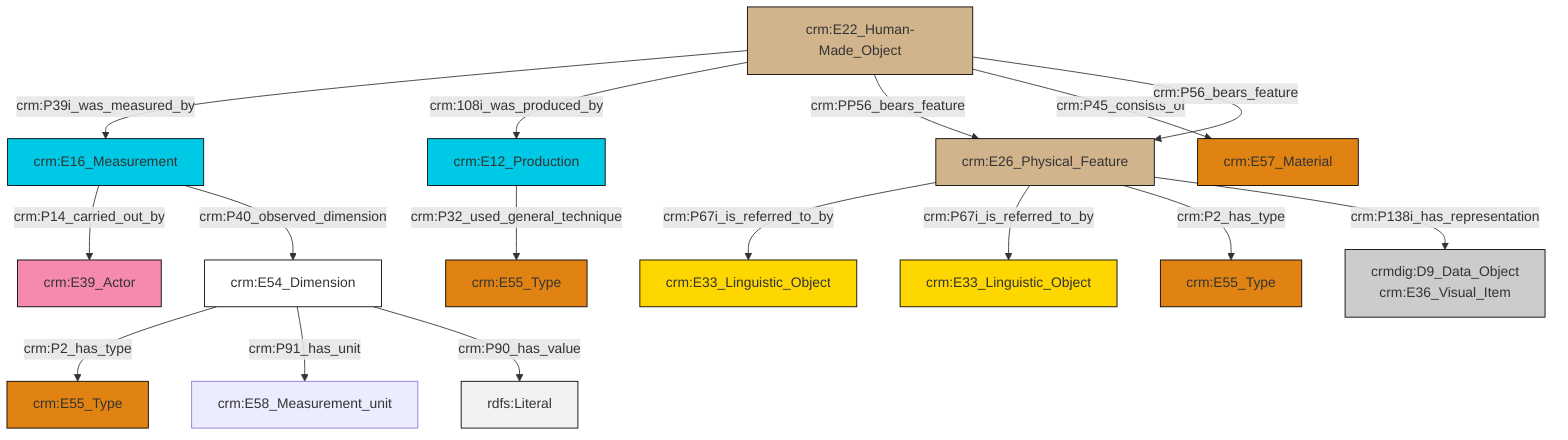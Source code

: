 graph TD
classDef Literal fill:#f2f2f2,stroke:#000000;
classDef CRM_Entity fill:#FFFFFF,stroke:#000000;
classDef Temporal_Entity fill:#00C9E6, stroke:#000000;
classDef Type fill:#E18312, stroke:#000000;
classDef Time-Span fill:#2C9C91, stroke:#000000;
classDef Appellation fill:#FFEB7F, stroke:#000000;
classDef Place fill:#008836, stroke:#000000;
classDef Persistent_Item fill:#B266B2, stroke:#000000;
classDef Conceptual_Object fill:#FFD700, stroke:#000000;
classDef Physical_Thing fill:#D2B48C, stroke:#000000;
classDef Actor fill:#f58aad, stroke:#000000;
classDef PC_Classes fill:#4ce600, stroke:#000000;
classDef Multi fill:#cccccc,stroke:#000000;

0["crm:E22_Human-Made_Object"]:::Physical_Thing -->|crm:P39i_was_measured_by| 1["crm:E16_Measurement"]:::Temporal_Entity
0["crm:E22_Human-Made_Object"]:::Physical_Thing -->|crm:108i_was_produced_by| 2["crm:E12_Production"]:::Temporal_Entity
1["crm:E16_Measurement"]:::Temporal_Entity -->|crm:P14_carried_out_by| 4["crm:E39_Actor"]:::Actor
5["crm:E26_Physical_Feature"]:::Physical_Thing -->|crm:P67i_is_referred_to_by| 6["crm:E33_Linguistic_Object"]:::Conceptual_Object
12["crm:E54_Dimension"]:::CRM_Entity -->|crm:P2_has_type| 8["crm:E55_Type"]:::Type
5["crm:E26_Physical_Feature"]:::Physical_Thing -->|crm:P67i_is_referred_to_by| 15["crm:E33_Linguistic_Object"]:::Conceptual_Object
0["crm:E22_Human-Made_Object"]:::Physical_Thing -->|crm:PP56_bears_feature| 5["crm:E26_Physical_Feature"]:::Physical_Thing
5["crm:E26_Physical_Feature"]:::Physical_Thing -->|crm:P2_has_type| 16["crm:E55_Type"]:::Type
0["crm:E22_Human-Made_Object"]:::Physical_Thing -->|crm:P45_consists_of| 17["crm:E57_Material"]:::Type
12["crm:E54_Dimension"]:::CRM_Entity -->|crm:P91_has_unit| 10["crm:E58_Measurement_unit"]:::Default
2["crm:E12_Production"]:::Temporal_Entity -->|crm:P32_used_general_technique| 19["crm:E55_Type"]:::Type
5["crm:E26_Physical_Feature"]:::Physical_Thing -->|crm:P138i_has_representation| 20["crmdig:D9_Data_Object<br>crm:E36_Visual_Item"]:::Multi
12["crm:E54_Dimension"]:::CRM_Entity -->|crm:P90_has_value| 22[rdfs:Literal]:::Literal
1["crm:E16_Measurement"]:::Temporal_Entity -->|crm:P40_observed_dimension| 12["crm:E54_Dimension"]:::CRM_Entity
0["crm:E22_Human-Made_Object"]:::Physical_Thing -->|crm:P56_bears_feature| 5["crm:E26_Physical_Feature"]:::Physical_Thing